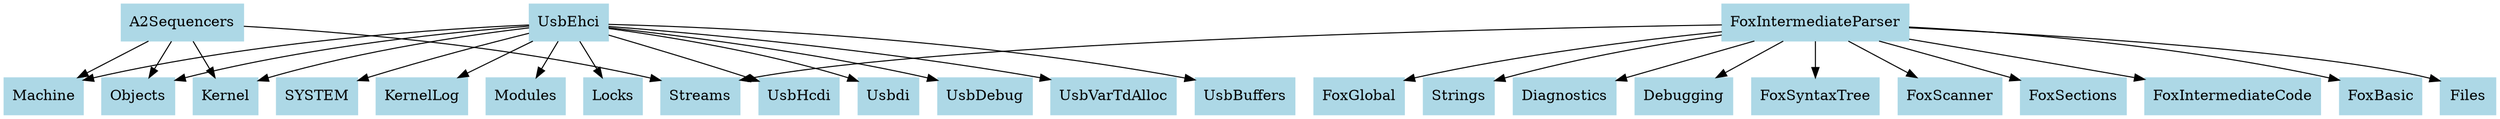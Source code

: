 digraph G {
  node [shape=box, style=filled, color=lightblue];
  { rank=same; A2Sequencers }
  "A2Sequencers" -> "Machine";
  "A2Sequencers" -> "Streams";
  "A2Sequencers" -> "Objects";
  "A2Sequencers" -> "Kernel";
  "FoxIntermediateParser" -> "Strings";
  "FoxIntermediateParser" -> "Diagnostics";
  "FoxIntermediateParser" -> "Debugging";
  "FoxIntermediateParser" -> "FoxSyntaxTree";
  "FoxIntermediateParser" -> "FoxScanner";
  "FoxIntermediateParser" -> "FoxSections";
  "FoxIntermediateParser" -> "FoxIntermediateCode";
  "FoxIntermediateParser" -> "FoxBasic";
  "FoxIntermediateParser" -> "Streams";
  "FoxIntermediateParser" -> "Files";
  "FoxIntermediateParser" -> "FoxGlobal";
  "UsbEhci" -> "SYSTEM";
  "UsbEhci" -> "KernelLog";
  "UsbEhci" -> "Machine";
  "UsbEhci" -> "Kernel";
  "UsbEhci" -> "Objects";
  "UsbEhci" -> "Modules";
  "UsbEhci" -> "Locks";
  "UsbEhci" -> "UsbHcdi";
  "UsbEhci" -> "Usbdi";
  "UsbEhci" -> "UsbDebug";
  "UsbEhci" -> "UsbVarTdAlloc";
  "UsbEhci" -> "UsbBuffers";
}
